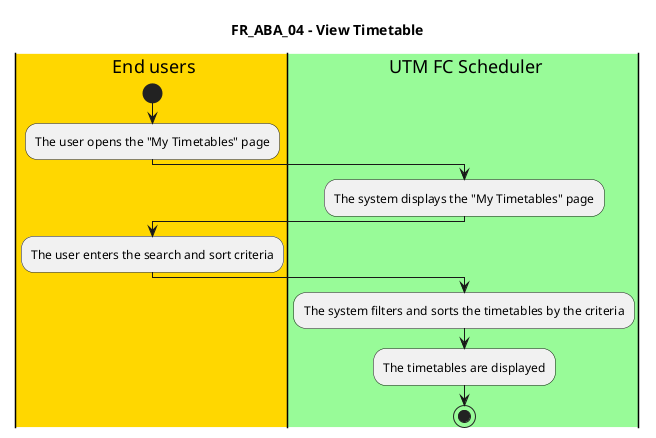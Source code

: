 @startuml FR_ABA_04
title FR_ABA_04 - View Timetable


|#gold|eu| End users
|#palegreen|sys| UTM FC Scheduler

|eu|
start
:The user opens the "My Timetables" page;

|sys|
:The system displays the "My Timetables" page;

|eu|
:The user enters the search and sort criteria;

|sys|
:The system filters and sorts the timetables by the criteria;
:The timetables are displayed;

stop

@enduml
